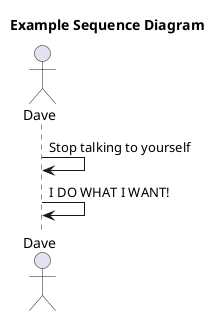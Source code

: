 @startuml
actor Dave
title Example Sequence Diagram
Dave->Dave: Stop talking to yourself
Dave->Dave: I DO WHAT I WANT!
@enduml


